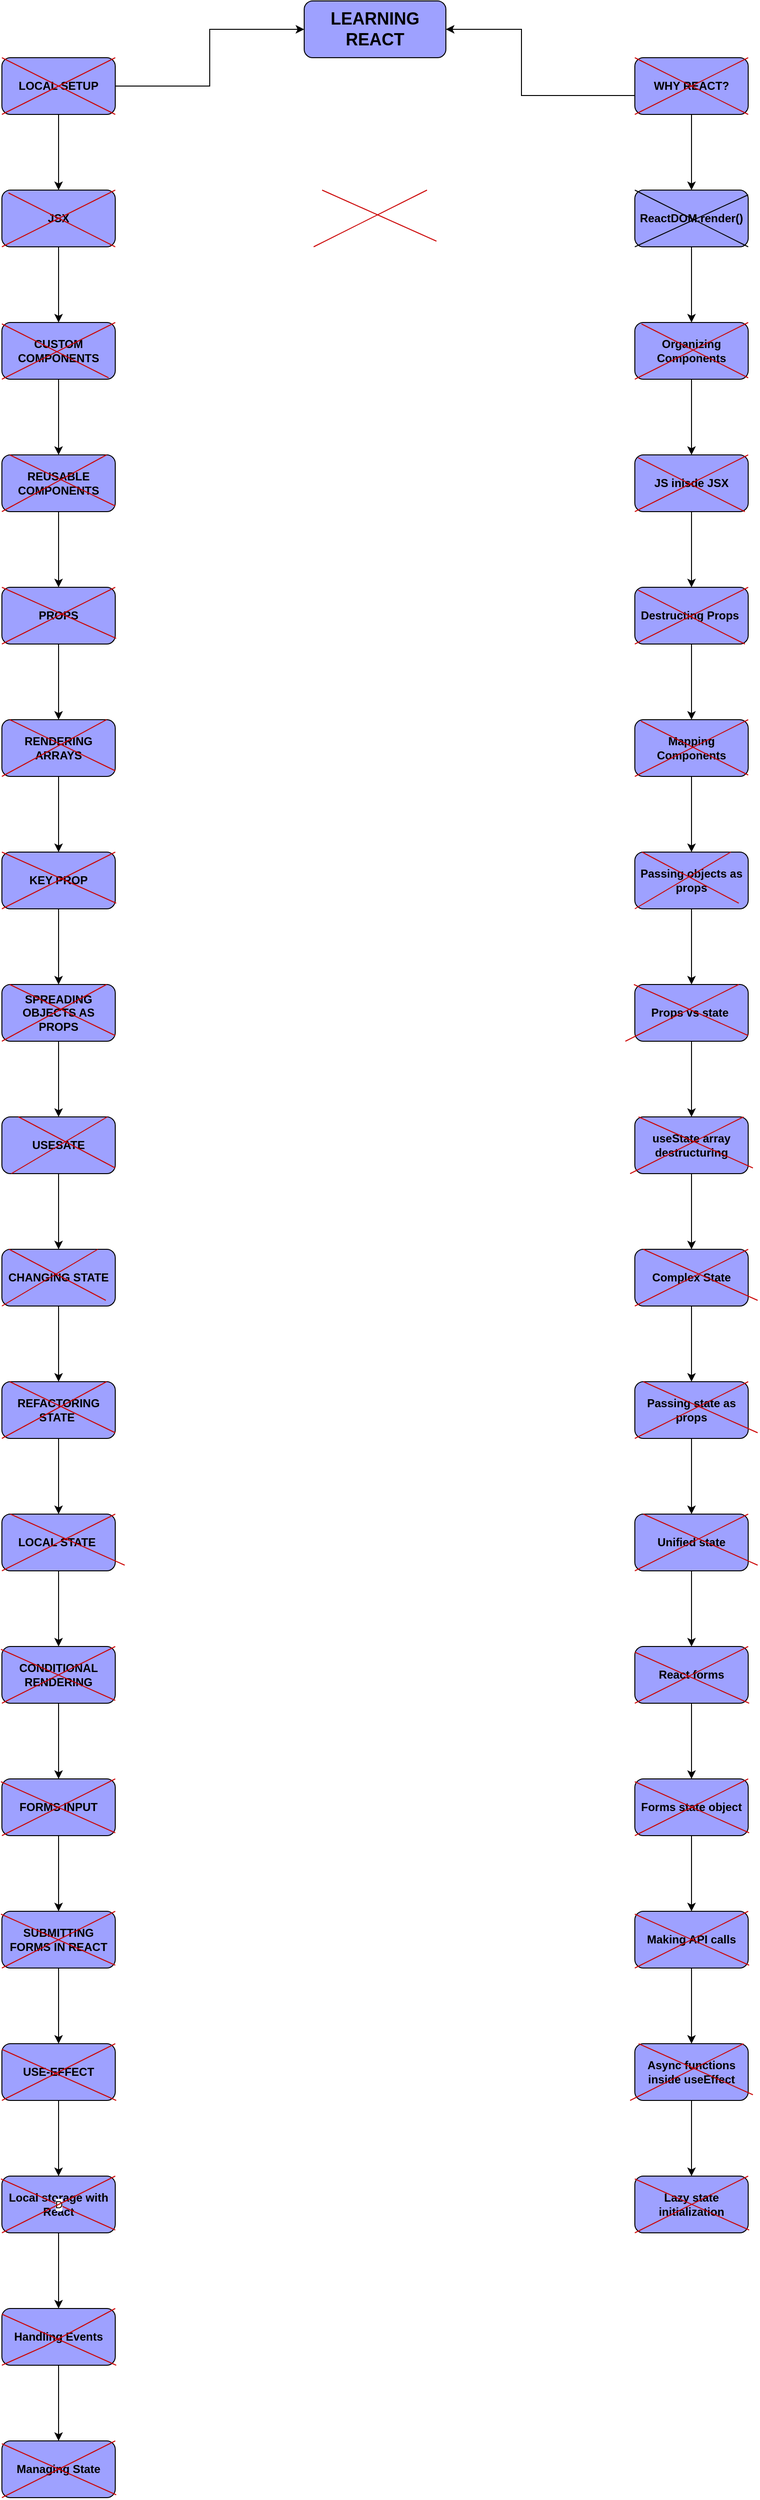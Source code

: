 <mxfile version="24.3.1" type="github">
  <diagram name="Page-1" id="6Rfd6A291FVIyh3gmqsm">
    <mxGraphModel dx="2790" dy="1352" grid="1" gridSize="10" guides="1" tooltips="1" connect="1" arrows="1" fold="1" page="1" pageScale="1" pageWidth="850" pageHeight="1100" math="0" shadow="0">
      <root>
        <mxCell id="0" />
        <mxCell id="1" parent="0" />
        <mxCell id="6VhvRHdd9CUBpsp9ZLkz-3" value="" style="edgeStyle=orthogonalEdgeStyle;rounded=0;orthogonalLoop=1;jettySize=auto;html=1;fillColor=#9EA1FF;" parent="1" source="6VhvRHdd9CUBpsp9ZLkz-1" target="6VhvRHdd9CUBpsp9ZLkz-2" edge="1">
          <mxGeometry relative="1" as="geometry" />
        </mxCell>
        <mxCell id="6VhvRHdd9CUBpsp9ZLkz-69" style="edgeStyle=orthogonalEdgeStyle;rounded=0;orthogonalLoop=1;jettySize=auto;html=1;entryX=0;entryY=0.5;entryDx=0;entryDy=0;fillColor=#9EA1FF;" parent="1" source="6VhvRHdd9CUBpsp9ZLkz-1" target="6VhvRHdd9CUBpsp9ZLkz-68" edge="1">
          <mxGeometry relative="1" as="geometry" />
        </mxCell>
        <mxCell id="6VhvRHdd9CUBpsp9ZLkz-1" value="&lt;b&gt;LOCAL SETUP&lt;/b&gt;" style="rounded=1;whiteSpace=wrap;html=1;fillColor=#9EA1FF;" parent="1" vertex="1">
          <mxGeometry x="40" y="100" width="120" height="60" as="geometry" />
        </mxCell>
        <mxCell id="6VhvRHdd9CUBpsp9ZLkz-5" value="" style="edgeStyle=orthogonalEdgeStyle;rounded=0;orthogonalLoop=1;jettySize=auto;html=1;fillColor=#9EA1FF;" parent="1" source="6VhvRHdd9CUBpsp9ZLkz-2" target="6VhvRHdd9CUBpsp9ZLkz-4" edge="1">
          <mxGeometry relative="1" as="geometry" />
        </mxCell>
        <mxCell id="6VhvRHdd9CUBpsp9ZLkz-2" value="&lt;b&gt;JSX&lt;/b&gt;" style="whiteSpace=wrap;html=1;rounded=1;fillColor=#9EA1FF;" parent="1" vertex="1">
          <mxGeometry x="40" y="240" width="120" height="60" as="geometry" />
        </mxCell>
        <mxCell id="6VhvRHdd9CUBpsp9ZLkz-7" value="" style="edgeStyle=orthogonalEdgeStyle;rounded=0;orthogonalLoop=1;jettySize=auto;html=1;fillColor=#9EA1FF;" parent="1" source="6VhvRHdd9CUBpsp9ZLkz-4" target="6VhvRHdd9CUBpsp9ZLkz-6" edge="1">
          <mxGeometry relative="1" as="geometry" />
        </mxCell>
        <mxCell id="6VhvRHdd9CUBpsp9ZLkz-4" value="&lt;b&gt;CUSTOM COMPONENTS&lt;/b&gt;" style="whiteSpace=wrap;html=1;rounded=1;fillColor=#9EA1FF;" parent="1" vertex="1">
          <mxGeometry x="40" y="380" width="120" height="60" as="geometry" />
        </mxCell>
        <mxCell id="6VhvRHdd9CUBpsp9ZLkz-9" value="" style="edgeStyle=orthogonalEdgeStyle;rounded=0;orthogonalLoop=1;jettySize=auto;html=1;fillColor=#9EA1FF;" parent="1" source="6VhvRHdd9CUBpsp9ZLkz-6" target="6VhvRHdd9CUBpsp9ZLkz-8" edge="1">
          <mxGeometry relative="1" as="geometry" />
        </mxCell>
        <mxCell id="6VhvRHdd9CUBpsp9ZLkz-6" value="&lt;b&gt;REUSABLE COMPONENTS&lt;/b&gt;" style="whiteSpace=wrap;html=1;rounded=1;fillColor=#9EA1FF;" parent="1" vertex="1">
          <mxGeometry x="40" y="520" width="120" height="60" as="geometry" />
        </mxCell>
        <mxCell id="6VhvRHdd9CUBpsp9ZLkz-11" value="" style="edgeStyle=orthogonalEdgeStyle;rounded=0;orthogonalLoop=1;jettySize=auto;html=1;fillColor=#9EA1FF;" parent="1" source="6VhvRHdd9CUBpsp9ZLkz-8" target="6VhvRHdd9CUBpsp9ZLkz-10" edge="1">
          <mxGeometry relative="1" as="geometry" />
        </mxCell>
        <mxCell id="6VhvRHdd9CUBpsp9ZLkz-8" value="&lt;b&gt;PROPS&lt;/b&gt;" style="whiteSpace=wrap;html=1;rounded=1;fillColor=#9EA1FF;" parent="1" vertex="1">
          <mxGeometry x="40" y="660" width="120" height="60" as="geometry" />
        </mxCell>
        <mxCell id="6VhvRHdd9CUBpsp9ZLkz-13" value="" style="edgeStyle=orthogonalEdgeStyle;rounded=0;orthogonalLoop=1;jettySize=auto;html=1;fillColor=#9EA1FF;" parent="1" source="6VhvRHdd9CUBpsp9ZLkz-10" target="6VhvRHdd9CUBpsp9ZLkz-12" edge="1">
          <mxGeometry relative="1" as="geometry" />
        </mxCell>
        <mxCell id="6VhvRHdd9CUBpsp9ZLkz-10" value="&lt;b&gt;RENDERING ARRAYS&lt;/b&gt;" style="whiteSpace=wrap;html=1;rounded=1;fillColor=#9EA1FF;" parent="1" vertex="1">
          <mxGeometry x="40" y="800" width="120" height="60" as="geometry" />
        </mxCell>
        <mxCell id="6VhvRHdd9CUBpsp9ZLkz-15" value="" style="edgeStyle=orthogonalEdgeStyle;rounded=0;orthogonalLoop=1;jettySize=auto;html=1;fillColor=#9EA1FF;" parent="1" source="6VhvRHdd9CUBpsp9ZLkz-12" target="6VhvRHdd9CUBpsp9ZLkz-14" edge="1">
          <mxGeometry relative="1" as="geometry" />
        </mxCell>
        <mxCell id="6VhvRHdd9CUBpsp9ZLkz-12" value="&lt;b&gt;KEY PROP&lt;/b&gt;" style="whiteSpace=wrap;html=1;rounded=1;fillColor=#9EA1FF;" parent="1" vertex="1">
          <mxGeometry x="40" y="940" width="120" height="60" as="geometry" />
        </mxCell>
        <mxCell id="6VhvRHdd9CUBpsp9ZLkz-17" value="" style="edgeStyle=orthogonalEdgeStyle;rounded=0;orthogonalLoop=1;jettySize=auto;html=1;fillColor=#9EA1FF;" parent="1" source="6VhvRHdd9CUBpsp9ZLkz-14" target="6VhvRHdd9CUBpsp9ZLkz-16" edge="1">
          <mxGeometry relative="1" as="geometry" />
        </mxCell>
        <mxCell id="6VhvRHdd9CUBpsp9ZLkz-14" value="&lt;b&gt;SPREADING OBJECTS AS PROPS&lt;/b&gt;" style="whiteSpace=wrap;html=1;rounded=1;fillColor=#9EA1FF;" parent="1" vertex="1">
          <mxGeometry x="40" y="1080" width="120" height="60" as="geometry" />
        </mxCell>
        <mxCell id="6VhvRHdd9CUBpsp9ZLkz-19" value="" style="edgeStyle=orthogonalEdgeStyle;rounded=0;orthogonalLoop=1;jettySize=auto;html=1;fillColor=#9EA1FF;" parent="1" source="6VhvRHdd9CUBpsp9ZLkz-16" target="6VhvRHdd9CUBpsp9ZLkz-18" edge="1">
          <mxGeometry relative="1" as="geometry" />
        </mxCell>
        <mxCell id="6VhvRHdd9CUBpsp9ZLkz-16" value="&lt;b&gt;USESATE&lt;/b&gt;" style="whiteSpace=wrap;html=1;rounded=1;fillColor=#9EA1FF;" parent="1" vertex="1">
          <mxGeometry x="40" y="1220" width="120" height="60" as="geometry" />
        </mxCell>
        <mxCell id="6VhvRHdd9CUBpsp9ZLkz-21" value="" style="edgeStyle=orthogonalEdgeStyle;rounded=0;orthogonalLoop=1;jettySize=auto;html=1;fillColor=#9EA1FF;" parent="1" source="6VhvRHdd9CUBpsp9ZLkz-18" target="6VhvRHdd9CUBpsp9ZLkz-20" edge="1">
          <mxGeometry relative="1" as="geometry" />
        </mxCell>
        <mxCell id="6VhvRHdd9CUBpsp9ZLkz-18" value="&lt;b&gt;CHANGING STATE&lt;/b&gt;" style="whiteSpace=wrap;html=1;rounded=1;fillColor=#9EA1FF;" parent="1" vertex="1">
          <mxGeometry x="40" y="1360" width="120" height="60" as="geometry" />
        </mxCell>
        <mxCell id="6VhvRHdd9CUBpsp9ZLkz-23" value="" style="edgeStyle=orthogonalEdgeStyle;rounded=0;orthogonalLoop=1;jettySize=auto;html=1;fillColor=#9EA1FF;" parent="1" source="6VhvRHdd9CUBpsp9ZLkz-20" target="6VhvRHdd9CUBpsp9ZLkz-22" edge="1">
          <mxGeometry relative="1" as="geometry" />
        </mxCell>
        <mxCell id="6VhvRHdd9CUBpsp9ZLkz-20" value="&lt;b&gt;REFACTORING STATE&amp;nbsp;&lt;/b&gt;" style="whiteSpace=wrap;html=1;rounded=1;fillColor=#9EA1FF;" parent="1" vertex="1">
          <mxGeometry x="40" y="1500" width="120" height="60" as="geometry" />
        </mxCell>
        <mxCell id="6VhvRHdd9CUBpsp9ZLkz-25" value="" style="edgeStyle=orthogonalEdgeStyle;rounded=0;orthogonalLoop=1;jettySize=auto;html=1;fillColor=#9EA1FF;" parent="1" source="6VhvRHdd9CUBpsp9ZLkz-22" target="6VhvRHdd9CUBpsp9ZLkz-24" edge="1">
          <mxGeometry relative="1" as="geometry" />
        </mxCell>
        <mxCell id="6VhvRHdd9CUBpsp9ZLkz-22" value="&lt;b&gt;LOCAL STATE&amp;nbsp;&lt;/b&gt;" style="whiteSpace=wrap;html=1;rounded=1;fillColor=#9EA1FF;" parent="1" vertex="1">
          <mxGeometry x="40" y="1640" width="120" height="60" as="geometry" />
        </mxCell>
        <mxCell id="6VhvRHdd9CUBpsp9ZLkz-27" value="" style="edgeStyle=orthogonalEdgeStyle;rounded=0;orthogonalLoop=1;jettySize=auto;html=1;fillColor=#9EA1FF;" parent="1" source="6VhvRHdd9CUBpsp9ZLkz-24" target="6VhvRHdd9CUBpsp9ZLkz-26" edge="1">
          <mxGeometry relative="1" as="geometry" />
        </mxCell>
        <mxCell id="6VhvRHdd9CUBpsp9ZLkz-24" value="&lt;b&gt;CONDITIONAL RENDERING&lt;/b&gt;" style="whiteSpace=wrap;html=1;rounded=1;fillColor=#9EA1FF;" parent="1" vertex="1">
          <mxGeometry x="40" y="1780" width="120" height="60" as="geometry" />
        </mxCell>
        <mxCell id="6VhvRHdd9CUBpsp9ZLkz-29" value="" style="edgeStyle=orthogonalEdgeStyle;rounded=0;orthogonalLoop=1;jettySize=auto;html=1;fillColor=#9EA1FF;" parent="1" source="6VhvRHdd9CUBpsp9ZLkz-26" target="6VhvRHdd9CUBpsp9ZLkz-28" edge="1">
          <mxGeometry relative="1" as="geometry" />
        </mxCell>
        <mxCell id="6VhvRHdd9CUBpsp9ZLkz-26" value="&lt;b&gt;FORMS INPUT&lt;/b&gt;" style="whiteSpace=wrap;html=1;rounded=1;fillColor=#9EA1FF;" parent="1" vertex="1">
          <mxGeometry x="40" y="1920" width="120" height="60" as="geometry" />
        </mxCell>
        <mxCell id="6VhvRHdd9CUBpsp9ZLkz-31" value="" style="edgeStyle=orthogonalEdgeStyle;rounded=0;orthogonalLoop=1;jettySize=auto;html=1;fillColor=#9EA1FF;" parent="1" source="6VhvRHdd9CUBpsp9ZLkz-28" target="6VhvRHdd9CUBpsp9ZLkz-30" edge="1">
          <mxGeometry relative="1" as="geometry" />
        </mxCell>
        <mxCell id="6VhvRHdd9CUBpsp9ZLkz-28" value="&lt;b&gt;SUBMITTING FORMS IN REACT&lt;/b&gt;" style="whiteSpace=wrap;html=1;rounded=1;fillColor=#9EA1FF;" parent="1" vertex="1">
          <mxGeometry x="40" y="2060" width="120" height="60" as="geometry" />
        </mxCell>
        <mxCell id="6VhvRHdd9CUBpsp9ZLkz-65" value="" style="edgeStyle=orthogonalEdgeStyle;rounded=0;orthogonalLoop=1;jettySize=auto;html=1;fillColor=#9EA1FF;" parent="1" source="6VhvRHdd9CUBpsp9ZLkz-30" target="6VhvRHdd9CUBpsp9ZLkz-64" edge="1">
          <mxGeometry relative="1" as="geometry" />
        </mxCell>
        <mxCell id="6VhvRHdd9CUBpsp9ZLkz-30" value="&lt;b&gt;USE-EFFECT&lt;/b&gt;" style="whiteSpace=wrap;html=1;rounded=1;fillColor=#9EA1FF;" parent="1" vertex="1">
          <mxGeometry x="40" y="2200" width="120" height="60" as="geometry" />
        </mxCell>
        <mxCell id="6VhvRHdd9CUBpsp9ZLkz-35" value="" style="edgeStyle=orthogonalEdgeStyle;rounded=0;orthogonalLoop=1;jettySize=auto;html=1;fillColor=#9EA1FF;" parent="1" source="6VhvRHdd9CUBpsp9ZLkz-33" target="6VhvRHdd9CUBpsp9ZLkz-34" edge="1">
          <mxGeometry relative="1" as="geometry" />
        </mxCell>
        <mxCell id="6VhvRHdd9CUBpsp9ZLkz-73" style="edgeStyle=orthogonalEdgeStyle;rounded=0;orthogonalLoop=1;jettySize=auto;html=1;entryX=1;entryY=0.5;entryDx=0;entryDy=0;entryPerimeter=0;fillColor=#9EA1FF;" parent="1" source="6VhvRHdd9CUBpsp9ZLkz-33" target="6VhvRHdd9CUBpsp9ZLkz-68" edge="1">
          <mxGeometry relative="1" as="geometry">
            <mxPoint x="550" y="60" as="targetPoint" />
            <Array as="points">
              <mxPoint x="590" y="140" />
              <mxPoint x="590" y="70" />
            </Array>
          </mxGeometry>
        </mxCell>
        <mxCell id="6VhvRHdd9CUBpsp9ZLkz-33" value="&lt;b&gt;WHY REACT?&lt;/b&gt;" style="rounded=1;whiteSpace=wrap;html=1;fillColor=#9EA1FF;" parent="1" vertex="1">
          <mxGeometry x="710" y="100" width="120" height="60" as="geometry" />
        </mxCell>
        <mxCell id="6VhvRHdd9CUBpsp9ZLkz-37" value="" style="edgeStyle=orthogonalEdgeStyle;rounded=0;orthogonalLoop=1;jettySize=auto;html=1;fillColor=#9EA1FF;" parent="1" source="6VhvRHdd9CUBpsp9ZLkz-34" target="6VhvRHdd9CUBpsp9ZLkz-36" edge="1">
          <mxGeometry relative="1" as="geometry" />
        </mxCell>
        <mxCell id="6VhvRHdd9CUBpsp9ZLkz-34" value="&lt;b&gt;ReactDOM.render()&lt;/b&gt;" style="whiteSpace=wrap;html=1;rounded=1;fillColor=#9EA1FF;" parent="1" vertex="1">
          <mxGeometry x="710" y="240" width="120" height="60" as="geometry" />
        </mxCell>
        <mxCell id="6VhvRHdd9CUBpsp9ZLkz-39" value="" style="edgeStyle=orthogonalEdgeStyle;rounded=0;orthogonalLoop=1;jettySize=auto;html=1;fillColor=#9EA1FF;" parent="1" source="6VhvRHdd9CUBpsp9ZLkz-36" target="6VhvRHdd9CUBpsp9ZLkz-38" edge="1">
          <mxGeometry relative="1" as="geometry" />
        </mxCell>
        <mxCell id="6VhvRHdd9CUBpsp9ZLkz-36" value="&lt;b&gt;Organizing Components&lt;/b&gt;" style="whiteSpace=wrap;html=1;rounded=1;fillColor=#9EA1FF;" parent="1" vertex="1">
          <mxGeometry x="710" y="380" width="120" height="60" as="geometry" />
        </mxCell>
        <mxCell id="6VhvRHdd9CUBpsp9ZLkz-41" value="" style="edgeStyle=orthogonalEdgeStyle;rounded=0;orthogonalLoop=1;jettySize=auto;html=1;fillColor=#9EA1FF;" parent="1" source="6VhvRHdd9CUBpsp9ZLkz-38" target="6VhvRHdd9CUBpsp9ZLkz-40" edge="1">
          <mxGeometry relative="1" as="geometry" />
        </mxCell>
        <mxCell id="6VhvRHdd9CUBpsp9ZLkz-38" value="&lt;b&gt;JS inisde JSX&lt;/b&gt;" style="whiteSpace=wrap;html=1;rounded=1;fillColor=#9EA1FF;" parent="1" vertex="1">
          <mxGeometry x="710" y="520" width="120" height="60" as="geometry" />
        </mxCell>
        <mxCell id="6VhvRHdd9CUBpsp9ZLkz-43" value="" style="edgeStyle=orthogonalEdgeStyle;rounded=0;orthogonalLoop=1;jettySize=auto;html=1;fillColor=#9EA1FF;" parent="1" source="6VhvRHdd9CUBpsp9ZLkz-40" target="6VhvRHdd9CUBpsp9ZLkz-42" edge="1">
          <mxGeometry relative="1" as="geometry" />
        </mxCell>
        <mxCell id="6VhvRHdd9CUBpsp9ZLkz-40" value="&lt;b&gt;Destructing Props&amp;nbsp;&lt;/b&gt;" style="whiteSpace=wrap;html=1;rounded=1;fillColor=#9EA1FF;" parent="1" vertex="1">
          <mxGeometry x="710" y="660" width="120" height="60" as="geometry" />
        </mxCell>
        <mxCell id="6VhvRHdd9CUBpsp9ZLkz-45" value="" style="edgeStyle=orthogonalEdgeStyle;rounded=0;orthogonalLoop=1;jettySize=auto;html=1;fillColor=#9EA1FF;" parent="1" source="6VhvRHdd9CUBpsp9ZLkz-42" target="6VhvRHdd9CUBpsp9ZLkz-44" edge="1">
          <mxGeometry relative="1" as="geometry" />
        </mxCell>
        <mxCell id="6VhvRHdd9CUBpsp9ZLkz-42" value="&lt;b&gt;Mapping Components&lt;/b&gt;" style="whiteSpace=wrap;html=1;rounded=1;fillColor=#9EA1FF;" parent="1" vertex="1">
          <mxGeometry x="710" y="800" width="120" height="60" as="geometry" />
        </mxCell>
        <mxCell id="6VhvRHdd9CUBpsp9ZLkz-47" value="" style="edgeStyle=orthogonalEdgeStyle;rounded=0;orthogonalLoop=1;jettySize=auto;html=1;fillColor=#9EA1FF;" parent="1" source="6VhvRHdd9CUBpsp9ZLkz-44" target="6VhvRHdd9CUBpsp9ZLkz-46" edge="1">
          <mxGeometry relative="1" as="geometry" />
        </mxCell>
        <mxCell id="6VhvRHdd9CUBpsp9ZLkz-44" value="&lt;b&gt;Passing objects as props&lt;/b&gt;" style="whiteSpace=wrap;html=1;rounded=1;fillColor=#9EA1FF;" parent="1" vertex="1">
          <mxGeometry x="710" y="940" width="120" height="60" as="geometry" />
        </mxCell>
        <mxCell id="6VhvRHdd9CUBpsp9ZLkz-49" value="" style="edgeStyle=orthogonalEdgeStyle;rounded=0;orthogonalLoop=1;jettySize=auto;html=1;fillColor=#9EA1FF;" parent="1" source="6VhvRHdd9CUBpsp9ZLkz-46" target="6VhvRHdd9CUBpsp9ZLkz-48" edge="1">
          <mxGeometry relative="1" as="geometry" />
        </mxCell>
        <mxCell id="6VhvRHdd9CUBpsp9ZLkz-46" value="&lt;b&gt;Props vs state&amp;nbsp;&lt;/b&gt;" style="whiteSpace=wrap;html=1;rounded=1;fillColor=#9EA1FF;" parent="1" vertex="1">
          <mxGeometry x="710" y="1080" width="120" height="60" as="geometry" />
        </mxCell>
        <mxCell id="6VhvRHdd9CUBpsp9ZLkz-51" value="" style="edgeStyle=orthogonalEdgeStyle;rounded=0;orthogonalLoop=1;jettySize=auto;html=1;fillColor=#9EA1FF;" parent="1" source="6VhvRHdd9CUBpsp9ZLkz-48" target="6VhvRHdd9CUBpsp9ZLkz-50" edge="1">
          <mxGeometry relative="1" as="geometry" />
        </mxCell>
        <mxCell id="6VhvRHdd9CUBpsp9ZLkz-48" value="&lt;b&gt;useState array destructuring&lt;/b&gt;" style="whiteSpace=wrap;html=1;rounded=1;fillColor=#9EA1FF;" parent="1" vertex="1">
          <mxGeometry x="710" y="1220" width="120" height="60" as="geometry" />
        </mxCell>
        <mxCell id="6VhvRHdd9CUBpsp9ZLkz-53" value="" style="edgeStyle=orthogonalEdgeStyle;rounded=0;orthogonalLoop=1;jettySize=auto;html=1;fillColor=#9EA1FF;" parent="1" source="6VhvRHdd9CUBpsp9ZLkz-50" target="6VhvRHdd9CUBpsp9ZLkz-52" edge="1">
          <mxGeometry relative="1" as="geometry" />
        </mxCell>
        <mxCell id="6VhvRHdd9CUBpsp9ZLkz-50" value="&lt;b&gt;Complex State&lt;/b&gt;" style="whiteSpace=wrap;html=1;rounded=1;fillColor=#9EA1FF;" parent="1" vertex="1">
          <mxGeometry x="710" y="1360" width="120" height="60" as="geometry" />
        </mxCell>
        <mxCell id="6VhvRHdd9CUBpsp9ZLkz-55" value="" style="edgeStyle=orthogonalEdgeStyle;rounded=0;orthogonalLoop=1;jettySize=auto;html=1;fillColor=#9EA1FF;" parent="1" source="6VhvRHdd9CUBpsp9ZLkz-52" target="6VhvRHdd9CUBpsp9ZLkz-54" edge="1">
          <mxGeometry relative="1" as="geometry" />
        </mxCell>
        <mxCell id="6VhvRHdd9CUBpsp9ZLkz-52" value="&lt;b&gt;Passing state as props&lt;/b&gt;" style="whiteSpace=wrap;html=1;rounded=1;fillColor=#9EA1FF;" parent="1" vertex="1">
          <mxGeometry x="710" y="1500" width="120" height="60" as="geometry" />
        </mxCell>
        <mxCell id="6VhvRHdd9CUBpsp9ZLkz-57" value="" style="edgeStyle=orthogonalEdgeStyle;rounded=0;orthogonalLoop=1;jettySize=auto;html=1;fillColor=#9EA1FF;" parent="1" source="6VhvRHdd9CUBpsp9ZLkz-54" target="6VhvRHdd9CUBpsp9ZLkz-56" edge="1">
          <mxGeometry relative="1" as="geometry" />
        </mxCell>
        <mxCell id="6VhvRHdd9CUBpsp9ZLkz-54" value="&lt;b&gt;Unified state&lt;/b&gt;" style="whiteSpace=wrap;html=1;rounded=1;fillColor=#9EA1FF;" parent="1" vertex="1">
          <mxGeometry x="710" y="1640" width="120" height="60" as="geometry" />
        </mxCell>
        <mxCell id="6VhvRHdd9CUBpsp9ZLkz-59" value="" style="edgeStyle=orthogonalEdgeStyle;rounded=0;orthogonalLoop=1;jettySize=auto;html=1;fillColor=#9EA1FF;" parent="1" source="6VhvRHdd9CUBpsp9ZLkz-56" target="6VhvRHdd9CUBpsp9ZLkz-58" edge="1">
          <mxGeometry relative="1" as="geometry" />
        </mxCell>
        <mxCell id="6VhvRHdd9CUBpsp9ZLkz-56" value="&lt;b&gt;React forms&lt;/b&gt;" style="whiteSpace=wrap;html=1;rounded=1;fillColor=#9EA1FF;" parent="1" vertex="1">
          <mxGeometry x="710" y="1780" width="120" height="60" as="geometry" />
        </mxCell>
        <mxCell id="6VhvRHdd9CUBpsp9ZLkz-61" value="" style="edgeStyle=orthogonalEdgeStyle;rounded=0;orthogonalLoop=1;jettySize=auto;html=1;fillColor=#9EA1FF;" parent="1" source="6VhvRHdd9CUBpsp9ZLkz-58" target="6VhvRHdd9CUBpsp9ZLkz-60" edge="1">
          <mxGeometry relative="1" as="geometry" />
        </mxCell>
        <mxCell id="6VhvRHdd9CUBpsp9ZLkz-58" value="&lt;b&gt;Forms state object&lt;/b&gt;" style="whiteSpace=wrap;html=1;rounded=1;fillColor=#9EA1FF;" parent="1" vertex="1">
          <mxGeometry x="710" y="1920" width="120" height="60" as="geometry" />
        </mxCell>
        <mxCell id="6VhvRHdd9CUBpsp9ZLkz-63" value="" style="edgeStyle=orthogonalEdgeStyle;rounded=0;orthogonalLoop=1;jettySize=auto;html=1;fillColor=#9EA1FF;" parent="1" source="6VhvRHdd9CUBpsp9ZLkz-60" target="6VhvRHdd9CUBpsp9ZLkz-62" edge="1">
          <mxGeometry relative="1" as="geometry" />
        </mxCell>
        <mxCell id="6VhvRHdd9CUBpsp9ZLkz-60" value="&lt;b&gt;Making API calls&lt;/b&gt;" style="whiteSpace=wrap;html=1;rounded=1;fillColor=#9EA1FF;" parent="1" vertex="1">
          <mxGeometry x="710" y="2060" width="120" height="60" as="geometry" />
        </mxCell>
        <mxCell id="6VhvRHdd9CUBpsp9ZLkz-67" value="" style="edgeStyle=orthogonalEdgeStyle;rounded=0;orthogonalLoop=1;jettySize=auto;html=1;fillColor=#9EA1FF;" parent="1" source="6VhvRHdd9CUBpsp9ZLkz-62" target="6VhvRHdd9CUBpsp9ZLkz-66" edge="1">
          <mxGeometry relative="1" as="geometry" />
        </mxCell>
        <mxCell id="6VhvRHdd9CUBpsp9ZLkz-62" value="&lt;b&gt;Async functions inside useEffect&lt;/b&gt;" style="whiteSpace=wrap;html=1;rounded=1;fillColor=#9EA1FF;" parent="1" vertex="1">
          <mxGeometry x="710" y="2200" width="120" height="60" as="geometry" />
        </mxCell>
        <mxCell id="caxmUHhxm5NycV41kVbX-51" value="" style="edgeStyle=orthogonalEdgeStyle;rounded=0;orthogonalLoop=1;jettySize=auto;html=1;" parent="1" source="6VhvRHdd9CUBpsp9ZLkz-64" target="caxmUHhxm5NycV41kVbX-50" edge="1">
          <mxGeometry relative="1" as="geometry" />
        </mxCell>
        <mxCell id="6VhvRHdd9CUBpsp9ZLkz-64" value="&lt;b&gt;Local storage with React&lt;/b&gt;" style="whiteSpace=wrap;html=1;rounded=1;fillColor=#9EA1FF;" parent="1" vertex="1">
          <mxGeometry x="40" y="2340" width="120" height="60" as="geometry" />
        </mxCell>
        <mxCell id="6VhvRHdd9CUBpsp9ZLkz-66" value="&lt;b&gt;Lazy state initialization&lt;/b&gt;" style="whiteSpace=wrap;html=1;rounded=1;fillColor=#9EA1FF;" parent="1" vertex="1">
          <mxGeometry x="710" y="2340" width="120" height="60" as="geometry" />
        </mxCell>
        <mxCell id="6VhvRHdd9CUBpsp9ZLkz-68" value="&lt;b&gt;&lt;font style=&quot;font-size: 18px;&quot;&gt;LEARNING REACT&lt;/font&gt;&lt;/b&gt;" style="rounded=1;whiteSpace=wrap;html=1;fillColor=#9EA1FF;" parent="1" vertex="1">
          <mxGeometry x="360" y="40" width="150" height="60" as="geometry" />
        </mxCell>
        <mxCell id="caxmUHhxm5NycV41kVbX-1" value="" style="endArrow=none;html=1;rounded=0;fillColor=#CC0000;strokeColor=#CC0000;exitX=0;exitY=0;exitDx=0;exitDy=0;entryX=1;entryY=1;entryDx=0;entryDy=0;" parent="1" source="6VhvRHdd9CUBpsp9ZLkz-1" target="6VhvRHdd9CUBpsp9ZLkz-1" edge="1">
          <mxGeometry width="50" height="50" relative="1" as="geometry">
            <mxPoint x="200" y="200" as="sourcePoint" />
            <mxPoint x="270" y="200" as="targetPoint" />
          </mxGeometry>
        </mxCell>
        <mxCell id="caxmUHhxm5NycV41kVbX-21" value="" style="endArrow=none;html=1;rounded=0;fillColor=#CC0000;strokeColor=#CC0000;exitX=0;exitY=1;exitDx=0;exitDy=0;entryX=1;entryY=0;entryDx=0;entryDy=0;" parent="1" source="6VhvRHdd9CUBpsp9ZLkz-1" target="6VhvRHdd9CUBpsp9ZLkz-1" edge="1">
          <mxGeometry width="50" height="50" relative="1" as="geometry">
            <mxPoint x="40" y="140" as="sourcePoint" />
            <mxPoint x="160" y="200" as="targetPoint" />
          </mxGeometry>
        </mxCell>
        <mxCell id="caxmUHhxm5NycV41kVbX-36" value="" style="endArrow=none;html=1;rounded=0;fillColor=#CC0000;strokeColor=#CC0000;exitX=0;exitY=1;exitDx=0;exitDy=0;entryX=1;entryY=0;entryDx=0;entryDy=0;" parent="1" edge="1">
          <mxGeometry width="50" height="50" relative="1" as="geometry">
            <mxPoint x="40" y="300" as="sourcePoint" />
            <mxPoint x="160" y="240" as="targetPoint" />
          </mxGeometry>
        </mxCell>
        <mxCell id="caxmUHhxm5NycV41kVbX-37" value="" style="endArrow=none;html=1;rounded=0;fillColor=#CC0000;strokeColor=#CC0000;exitX=0.058;exitY=0.05;exitDx=0;exitDy=0;entryX=1;entryY=1;entryDx=0;entryDy=0;exitPerimeter=0;" parent="1" source="6VhvRHdd9CUBpsp9ZLkz-2" target="6VhvRHdd9CUBpsp9ZLkz-2" edge="1">
          <mxGeometry width="50" height="50" relative="1" as="geometry">
            <mxPoint x="50" y="310" as="sourcePoint" />
            <mxPoint x="170" y="250" as="targetPoint" />
          </mxGeometry>
        </mxCell>
        <mxCell id="caxmUHhxm5NycV41kVbX-38" value="" style="endArrow=none;html=1;rounded=0;fillColor=#CC0000;strokeColor=#CC0000;exitX=0.058;exitY=0.05;exitDx=0;exitDy=0;entryX=1;entryY=1;entryDx=0;entryDy=0;exitPerimeter=0;" parent="1" edge="1">
          <mxGeometry width="50" height="50" relative="1" as="geometry">
            <mxPoint x="40" y="381.5" as="sourcePoint" />
            <mxPoint x="153" y="438.5" as="targetPoint" />
          </mxGeometry>
        </mxCell>
        <mxCell id="caxmUHhxm5NycV41kVbX-39" value="" style="endArrow=none;html=1;rounded=0;fillColor=#CC0000;strokeColor=#CC0000;exitX=0;exitY=1;exitDx=0;exitDy=0;entryX=1;entryY=0;entryDx=0;entryDy=0;" parent="1" source="6VhvRHdd9CUBpsp9ZLkz-4" target="6VhvRHdd9CUBpsp9ZLkz-4" edge="1">
          <mxGeometry width="50" height="50" relative="1" as="geometry">
            <mxPoint x="50" y="391.5" as="sourcePoint" />
            <mxPoint x="163" y="448.5" as="targetPoint" />
          </mxGeometry>
        </mxCell>
        <mxCell id="caxmUHhxm5NycV41kVbX-40" value="" style="endArrow=none;html=1;rounded=0;fillColor=#CC0000;strokeColor=#CC0000;exitX=0;exitY=0;exitDx=0;exitDy=0;entryX=1;entryY=1;entryDx=0;entryDy=0;" parent="1" edge="1">
          <mxGeometry width="50" height="50" relative="1" as="geometry">
            <mxPoint x="710" y="100" as="sourcePoint" />
            <mxPoint x="830" y="160" as="targetPoint" />
          </mxGeometry>
        </mxCell>
        <mxCell id="caxmUHhxm5NycV41kVbX-41" value="" style="endArrow=none;html=1;rounded=0;fillColor=#CC0000;strokeColor=#CC0000;exitX=0;exitY=1;exitDx=0;exitDy=0;entryX=1;entryY=0;entryDx=0;entryDy=0;" parent="1" edge="1">
          <mxGeometry width="50" height="50" relative="1" as="geometry">
            <mxPoint x="710" y="160" as="sourcePoint" />
            <mxPoint x="830" y="100" as="targetPoint" />
          </mxGeometry>
        </mxCell>
        <mxCell id="caxmUHhxm5NycV41kVbX-42" value="" style="endArrow=none;html=1;rounded=0;fillColor=#CC0000;strokeColor=#CC0000;exitX=0;exitY=1;exitDx=0;exitDy=0;entryX=1;entryY=0;entryDx=0;entryDy=0;" parent="1" edge="1">
          <mxGeometry width="50" height="50" relative="1" as="geometry">
            <mxPoint x="40" y="720" as="sourcePoint" />
            <mxPoint x="160" y="660" as="targetPoint" />
          </mxGeometry>
        </mxCell>
        <mxCell id="caxmUHhxm5NycV41kVbX-43" value="" style="endArrow=none;html=1;rounded=0;fillColor=#CC0000;strokeColor=#CC0000;exitX=0;exitY=0;exitDx=0;exitDy=0;entryX=1.008;entryY=0.9;entryDx=0;entryDy=0;entryPerimeter=0;" parent="1" source="6VhvRHdd9CUBpsp9ZLkz-8" target="6VhvRHdd9CUBpsp9ZLkz-8" edge="1">
          <mxGeometry width="50" height="50" relative="1" as="geometry">
            <mxPoint x="140" y="780" as="sourcePoint" />
            <mxPoint x="260" y="720" as="targetPoint" />
          </mxGeometry>
        </mxCell>
        <mxCell id="caxmUHhxm5NycV41kVbX-44" value="" style="endArrow=none;html=1;rounded=0;fillColor=#CC0000;strokeColor=#CC0000;exitX=0;exitY=0;exitDx=0;exitDy=0;entryX=1.008;entryY=0.9;entryDx=0;entryDy=0;entryPerimeter=0;" parent="1" edge="1">
          <mxGeometry width="50" height="50" relative="1" as="geometry">
            <mxPoint x="40" y="940" as="sourcePoint" />
            <mxPoint x="161" y="994" as="targetPoint" />
          </mxGeometry>
        </mxCell>
        <mxCell id="caxmUHhxm5NycV41kVbX-45" value="" style="endArrow=none;html=1;rounded=0;fillColor=#CC0000;strokeColor=#CC0000;exitX=0;exitY=1;exitDx=0;exitDy=0;entryX=1;entryY=0;entryDx=0;entryDy=0;" parent="1" edge="1">
          <mxGeometry width="50" height="50" relative="1" as="geometry">
            <mxPoint x="40" y="1000" as="sourcePoint" />
            <mxPoint x="160" y="940" as="targetPoint" />
          </mxGeometry>
        </mxCell>
        <mxCell id="caxmUHhxm5NycV41kVbX-46" value="" style="endArrow=none;html=1;rounded=0;fillColor=#707070;exitX=0;exitY=1;exitDx=0;exitDy=0;" parent="1" source="6VhvRHdd9CUBpsp9ZLkz-34" edge="1">
          <mxGeometry width="50" height="50" relative="1" as="geometry">
            <mxPoint x="780" y="295" as="sourcePoint" />
            <mxPoint x="830" y="245" as="targetPoint" />
          </mxGeometry>
        </mxCell>
        <mxCell id="caxmUHhxm5NycV41kVbX-47" value="" style="endArrow=none;html=1;rounded=0;fillColor=#707070;exitX=0;exitY=0;exitDx=0;exitDy=0;entryX=1;entryY=1;entryDx=0;entryDy=0;" parent="1" source="6VhvRHdd9CUBpsp9ZLkz-34" target="6VhvRHdd9CUBpsp9ZLkz-34" edge="1">
          <mxGeometry width="50" height="50" relative="1" as="geometry">
            <mxPoint x="720" y="310" as="sourcePoint" />
            <mxPoint x="840" y="255" as="targetPoint" />
          </mxGeometry>
        </mxCell>
        <mxCell id="caxmUHhxm5NycV41kVbX-48" value="" style="endArrow=none;html=1;rounded=0;fillColor=#CC0000;strokeColor=#CC0000;exitX=0;exitY=0;exitDx=0;exitDy=0;entryX=1.008;entryY=0.9;entryDx=0;entryDy=0;entryPerimeter=0;" parent="1" edge="1">
          <mxGeometry width="50" height="50" relative="1" as="geometry">
            <mxPoint x="39" y="1783" as="sourcePoint" />
            <mxPoint x="160" y="1837" as="targetPoint" />
          </mxGeometry>
        </mxCell>
        <mxCell id="caxmUHhxm5NycV41kVbX-49" value="" style="endArrow=none;html=1;rounded=0;fillColor=#CC0000;strokeColor=#CC0000;exitX=0;exitY=1;exitDx=0;exitDy=0;entryX=1;entryY=0;entryDx=0;entryDy=0;" parent="1" edge="1">
          <mxGeometry width="50" height="50" relative="1" as="geometry">
            <mxPoint x="40" y="1840" as="sourcePoint" />
            <mxPoint x="160" y="1780" as="targetPoint" />
          </mxGeometry>
        </mxCell>
        <mxCell id="8PmEyKUBgpQYjxG2vupC-2" value="" style="edgeStyle=orthogonalEdgeStyle;rounded=0;orthogonalLoop=1;jettySize=auto;html=1;" parent="1" source="caxmUHhxm5NycV41kVbX-50" target="8PmEyKUBgpQYjxG2vupC-1" edge="1">
          <mxGeometry relative="1" as="geometry" />
        </mxCell>
        <mxCell id="caxmUHhxm5NycV41kVbX-50" value="&lt;b&gt;Handling Events&lt;/b&gt;" style="whiteSpace=wrap;html=1;fillColor=#9EA1FF;rounded=1;" parent="1" vertex="1">
          <mxGeometry x="40" y="2480" width="120" height="60" as="geometry" />
        </mxCell>
        <mxCell id="8PmEyKUBgpQYjxG2vupC-1" value="&lt;b&gt;Managing State&lt;/b&gt;" style="whiteSpace=wrap;html=1;fillColor=#9EA1FF;rounded=1;" parent="1" vertex="1">
          <mxGeometry x="40" y="2620" width="120" height="60" as="geometry" />
        </mxCell>
        <mxCell id="8PmEyKUBgpQYjxG2vupC-4" value="" style="endArrow=none;html=1;rounded=0;fillColor=#CC0000;strokeColor=#CC0000;exitX=0;exitY=0;exitDx=0;exitDy=0;entryX=1.008;entryY=0.9;entryDx=0;entryDy=0;entryPerimeter=0;" parent="1" edge="1">
          <mxGeometry width="50" height="50" relative="1" as="geometry">
            <mxPoint x="40" y="2623" as="sourcePoint" />
            <mxPoint x="161" y="2677" as="targetPoint" />
          </mxGeometry>
        </mxCell>
        <mxCell id="8PmEyKUBgpQYjxG2vupC-7" value="" style="endArrow=none;html=1;rounded=0;fillColor=#CC0000;strokeColor=#CC0000;exitX=1;exitY=0;exitDx=0;exitDy=0;entryX=0;entryY=1;entryDx=0;entryDy=0;" parent="1" source="8PmEyKUBgpQYjxG2vupC-1" target="8PmEyKUBgpQYjxG2vupC-1" edge="1">
          <mxGeometry width="50" height="50" relative="1" as="geometry">
            <mxPoint x="150" y="2626" as="sourcePoint" />
            <mxPoint x="271" y="2680" as="targetPoint" />
          </mxGeometry>
        </mxCell>
        <mxCell id="Y5yqgZdNKDuu69imSsMv-1" value="" style="endArrow=none;html=1;rounded=0;fillColor=#CC0000;strokeColor=#CC0000;exitX=0;exitY=1;exitDx=0;exitDy=0;entryX=1;entryY=0;entryDx=0;entryDy=0;" edge="1" parent="1">
          <mxGeometry width="50" height="50" relative="1" as="geometry">
            <mxPoint x="40" y="1980" as="sourcePoint" />
            <mxPoint x="160" y="1920" as="targetPoint" />
          </mxGeometry>
        </mxCell>
        <mxCell id="Y5yqgZdNKDuu69imSsMv-2" value="" style="endArrow=none;html=1;rounded=0;fillColor=#CC0000;strokeColor=#CC0000;exitX=0;exitY=0;exitDx=0;exitDy=0;entryX=1.008;entryY=0.9;entryDx=0;entryDy=0;entryPerimeter=0;" edge="1" parent="1">
          <mxGeometry width="50" height="50" relative="1" as="geometry">
            <mxPoint x="39" y="1923" as="sourcePoint" />
            <mxPoint x="160" y="1977" as="targetPoint" />
          </mxGeometry>
        </mxCell>
        <mxCell id="Y5yqgZdNKDuu69imSsMv-3" value="" style="endArrow=none;html=1;rounded=0;fillColor=#CC0000;strokeColor=#CC0000;exitX=0;exitY=0;exitDx=0;exitDy=0;entryX=1.008;entryY=0.9;entryDx=0;entryDy=0;entryPerimeter=0;" edge="1" parent="1">
          <mxGeometry width="50" height="50" relative="1" as="geometry">
            <mxPoint x="39" y="2063" as="sourcePoint" />
            <mxPoint x="160" y="2117" as="targetPoint" />
          </mxGeometry>
        </mxCell>
        <mxCell id="Y5yqgZdNKDuu69imSsMv-4" value="" style="endArrow=none;html=1;rounded=0;fillColor=#CC0000;strokeColor=#CC0000;exitX=0;exitY=1;exitDx=0;exitDy=0;entryX=1;entryY=0;entryDx=0;entryDy=0;" edge="1" parent="1">
          <mxGeometry width="50" height="50" relative="1" as="geometry">
            <mxPoint x="40" y="2120" as="sourcePoint" />
            <mxPoint x="160" y="2060" as="targetPoint" />
          </mxGeometry>
        </mxCell>
        <mxCell id="Y5yqgZdNKDuu69imSsMv-7" value="" style="endArrow=none;html=1;rounded=0;fillColor=#CC0000;strokeColor=#CC0000;exitX=0;exitY=0;exitDx=0;exitDy=0;entryX=1.008;entryY=0.9;entryDx=0;entryDy=0;entryPerimeter=0;" edge="1" parent="1">
          <mxGeometry width="50" height="50" relative="1" as="geometry">
            <mxPoint x="40" y="2206" as="sourcePoint" />
            <mxPoint x="161" y="2260" as="targetPoint" />
          </mxGeometry>
        </mxCell>
        <mxCell id="Y5yqgZdNKDuu69imSsMv-8" value="" style="endArrow=none;html=1;rounded=0;fillColor=#CC0000;strokeColor=#CC0000;exitX=0;exitY=1;exitDx=0;exitDy=0;entryX=1;entryY=0;entryDx=0;entryDy=0;" edge="1" parent="1">
          <mxGeometry width="50" height="50" relative="1" as="geometry">
            <mxPoint x="40" y="2260" as="sourcePoint" />
            <mxPoint x="160" y="2200" as="targetPoint" />
          </mxGeometry>
        </mxCell>
        <mxCell id="Y5yqgZdNKDuu69imSsMv-10" value="D" style="endArrow=none;html=1;rounded=0;fillColor=#CC0000;strokeColor=#CC0000;exitX=0;exitY=0;exitDx=0;exitDy=0;entryX=1.008;entryY=0.9;entryDx=0;entryDy=0;entryPerimeter=0;" edge="1" parent="1">
          <mxGeometry width="50" height="50" relative="1" as="geometry">
            <mxPoint x="39" y="2343" as="sourcePoint" />
            <mxPoint x="160" y="2397" as="targetPoint" />
          </mxGeometry>
        </mxCell>
        <mxCell id="Y5yqgZdNKDuu69imSsMv-11" value="" style="endArrow=none;html=1;rounded=0;fillColor=#CC0000;strokeColor=#CC0000;exitX=0;exitY=1;exitDx=0;exitDy=0;entryX=1;entryY=0;entryDx=0;entryDy=0;" edge="1" parent="1">
          <mxGeometry width="50" height="50" relative="1" as="geometry">
            <mxPoint x="40" y="2400" as="sourcePoint" />
            <mxPoint x="160" y="2340" as="targetPoint" />
          </mxGeometry>
        </mxCell>
        <mxCell id="Y5yqgZdNKDuu69imSsMv-13" value="" style="endArrow=none;html=1;rounded=0;fillColor=#CC0000;strokeColor=#CC0000;exitX=0;exitY=1;exitDx=0;exitDy=0;entryX=1;entryY=0;entryDx=0;entryDy=0;" edge="1" parent="1">
          <mxGeometry width="50" height="50" relative="1" as="geometry">
            <mxPoint x="710" y="2400" as="sourcePoint" />
            <mxPoint x="830" y="2340" as="targetPoint" />
          </mxGeometry>
        </mxCell>
        <mxCell id="Y5yqgZdNKDuu69imSsMv-14" value="" style="endArrow=none;html=1;rounded=0;fillColor=#CC0000;strokeColor=#CC0000;exitX=0;exitY=0;exitDx=0;exitDy=0;entryX=1.008;entryY=0.9;entryDx=0;entryDy=0;entryPerimeter=0;" edge="1" parent="1">
          <mxGeometry width="50" height="50" relative="1" as="geometry">
            <mxPoint x="710" y="2343" as="sourcePoint" />
            <mxPoint x="831" y="2397" as="targetPoint" />
          </mxGeometry>
        </mxCell>
        <mxCell id="Y5yqgZdNKDuu69imSsMv-15" value="" style="endArrow=none;html=1;rounded=0;fillColor=#CC0000;strokeColor=#CC0000;exitX=0;exitY=1;exitDx=0;exitDy=0;entryX=1;entryY=0;entryDx=0;entryDy=0;" edge="1" parent="1">
          <mxGeometry width="50" height="50" relative="1" as="geometry">
            <mxPoint x="40" y="2540" as="sourcePoint" />
            <mxPoint x="160" y="2480" as="targetPoint" />
            <Array as="points">
              <mxPoint x="85" y="2520" />
            </Array>
          </mxGeometry>
        </mxCell>
        <mxCell id="Y5yqgZdNKDuu69imSsMv-16" value="" style="endArrow=none;html=1;rounded=0;fillColor=#CC0000;strokeColor=#CC0000;exitX=0;exitY=0;exitDx=0;exitDy=0;entryX=1.008;entryY=0.9;entryDx=0;entryDy=0;entryPerimeter=0;" edge="1" parent="1">
          <mxGeometry width="50" height="50" relative="1" as="geometry">
            <mxPoint x="40" y="2486" as="sourcePoint" />
            <mxPoint x="161" y="2540" as="targetPoint" />
          </mxGeometry>
        </mxCell>
        <mxCell id="Y5yqgZdNKDuu69imSsMv-17" value="" style="endArrow=none;html=1;rounded=0;fillColor=#CC0000;strokeColor=#CC0000;exitX=0;exitY=1;exitDx=0;exitDy=0;entryX=1;entryY=0;entryDx=0;entryDy=0;" edge="1" parent="1">
          <mxGeometry width="50" height="50" relative="1" as="geometry">
            <mxPoint x="710" y="440" as="sourcePoint" />
            <mxPoint x="830" y="380" as="targetPoint" />
          </mxGeometry>
        </mxCell>
        <mxCell id="Y5yqgZdNKDuu69imSsMv-18" value="" style="endArrow=none;html=1;rounded=0;fillColor=#CC0000;strokeColor=#CC0000;exitX=0.058;exitY=0.05;exitDx=0;exitDy=0;entryX=1;entryY=1;entryDx=0;entryDy=0;exitPerimeter=0;" edge="1" parent="1">
          <mxGeometry width="50" height="50" relative="1" as="geometry">
            <mxPoint x="713.5" y="523" as="sourcePoint" />
            <mxPoint x="826.5" y="580" as="targetPoint" />
          </mxGeometry>
        </mxCell>
        <mxCell id="Y5yqgZdNKDuu69imSsMv-19" value="" style="endArrow=none;html=1;rounded=0;fillColor=#CC0000;strokeColor=#CC0000;exitX=0;exitY=1;exitDx=0;exitDy=0;entryX=1;entryY=0;entryDx=0;entryDy=0;" edge="1" parent="1">
          <mxGeometry width="50" height="50" relative="1" as="geometry">
            <mxPoint x="710" y="580" as="sourcePoint" />
            <mxPoint x="830" y="520" as="targetPoint" />
            <Array as="points" />
          </mxGeometry>
        </mxCell>
        <mxCell id="Y5yqgZdNKDuu69imSsMv-20" value="" style="endArrow=none;html=1;rounded=0;fillColor=#CC0000;strokeColor=#CC0000;exitX=0.058;exitY=0.05;exitDx=0;exitDy=0;entryX=1;entryY=1;entryDx=0;entryDy=0;exitPerimeter=0;" edge="1" parent="1">
          <mxGeometry width="50" height="50" relative="1" as="geometry">
            <mxPoint x="717" y="381.5" as="sourcePoint" />
            <mxPoint x="830" y="438.5" as="targetPoint" />
          </mxGeometry>
        </mxCell>
        <mxCell id="Y5yqgZdNKDuu69imSsMv-21" value="" style="endArrow=none;html=1;rounded=0;fillColor=#CC0000;strokeColor=#CC0000;exitX=0;exitY=1;exitDx=0;exitDy=0;entryX=1;entryY=0;entryDx=0;entryDy=0;" edge="1" parent="1">
          <mxGeometry width="50" height="50" relative="1" as="geometry">
            <mxPoint x="710" y="720" as="sourcePoint" />
            <mxPoint x="830" y="660" as="targetPoint" />
            <Array as="points" />
          </mxGeometry>
        </mxCell>
        <mxCell id="Y5yqgZdNKDuu69imSsMv-22" value="" style="endArrow=none;html=1;rounded=0;fillColor=#CC0000;strokeColor=#CC0000;exitX=0.058;exitY=0.05;exitDx=0;exitDy=0;entryX=1;entryY=1;entryDx=0;entryDy=0;exitPerimeter=0;" edge="1" parent="1">
          <mxGeometry width="50" height="50" relative="1" as="geometry">
            <mxPoint x="713.5" y="663" as="sourcePoint" />
            <mxPoint x="826.5" y="720" as="targetPoint" />
          </mxGeometry>
        </mxCell>
        <mxCell id="Y5yqgZdNKDuu69imSsMv-23" value="" style="endArrow=none;html=1;rounded=0;fillColor=#CC0000;strokeColor=#CC0000;exitX=0;exitY=1;exitDx=0;exitDy=0;entryX=1;entryY=0;entryDx=0;entryDy=0;" edge="1" parent="1">
          <mxGeometry width="50" height="50" relative="1" as="geometry">
            <mxPoint x="710" y="860" as="sourcePoint" />
            <mxPoint x="830" y="800" as="targetPoint" />
            <Array as="points" />
          </mxGeometry>
        </mxCell>
        <mxCell id="Y5yqgZdNKDuu69imSsMv-24" value="" style="endArrow=none;html=1;rounded=0;fillColor=#CC0000;strokeColor=#CC0000;exitX=0.058;exitY=0.05;exitDx=0;exitDy=0;exitPerimeter=0;" edge="1" parent="1">
          <mxGeometry width="50" height="50" relative="1" as="geometry">
            <mxPoint x="716.5" y="801.5" as="sourcePoint" />
            <mxPoint x="830" y="858.5" as="targetPoint" />
          </mxGeometry>
        </mxCell>
        <mxCell id="Y5yqgZdNKDuu69imSsMv-25" value="" style="endArrow=none;html=1;rounded=0;fillColor=#CC0000;strokeColor=#CC0000;exitX=0;exitY=1;exitDx=0;exitDy=0;entryX=1;entryY=0;entryDx=0;entryDy=0;" edge="1" parent="1">
          <mxGeometry width="50" height="50" relative="1" as="geometry">
            <mxPoint x="710" y="2120" as="sourcePoint" />
            <mxPoint x="830" y="2060" as="targetPoint" />
          </mxGeometry>
        </mxCell>
        <mxCell id="Y5yqgZdNKDuu69imSsMv-26" value="" style="endArrow=none;html=1;rounded=0;fillColor=#CC0000;strokeColor=#CC0000;exitX=0;exitY=0;exitDx=0;exitDy=0;entryX=1.008;entryY=0.9;entryDx=0;entryDy=0;entryPerimeter=0;" edge="1" parent="1">
          <mxGeometry width="50" height="50" relative="1" as="geometry">
            <mxPoint x="710" y="2063" as="sourcePoint" />
            <mxPoint x="831" y="2117" as="targetPoint" />
          </mxGeometry>
        </mxCell>
        <mxCell id="Y5yqgZdNKDuu69imSsMv-27" value="" style="endArrow=none;html=1;rounded=0;fillColor=#CC0000;strokeColor=#CC0000;exitX=0;exitY=0;exitDx=0;exitDy=0;entryX=1.008;entryY=0.9;entryDx=0;entryDy=0;entryPerimeter=0;" edge="1" parent="1">
          <mxGeometry width="50" height="50" relative="1" as="geometry">
            <mxPoint x="710" y="1923" as="sourcePoint" />
            <mxPoint x="831" y="1977" as="targetPoint" />
          </mxGeometry>
        </mxCell>
        <mxCell id="Y5yqgZdNKDuu69imSsMv-28" value="" style="endArrow=none;html=1;rounded=0;fillColor=#CC0000;strokeColor=#CC0000;exitX=0;exitY=1;exitDx=0;exitDy=0;entryX=1;entryY=0;entryDx=0;entryDy=0;" edge="1" parent="1">
          <mxGeometry width="50" height="50" relative="1" as="geometry">
            <mxPoint x="710" y="1980" as="sourcePoint" />
            <mxPoint x="830" y="1920" as="targetPoint" />
          </mxGeometry>
        </mxCell>
        <mxCell id="Y5yqgZdNKDuu69imSsMv-29" value="" style="endArrow=none;html=1;rounded=0;fillColor=#CC0000;strokeColor=#CC0000;exitX=0;exitY=0;exitDx=0;exitDy=0;entryX=1.008;entryY=0.9;entryDx=0;entryDy=0;entryPerimeter=0;" edge="1" parent="1">
          <mxGeometry width="50" height="50" relative="1" as="geometry">
            <mxPoint x="710" y="1786" as="sourcePoint" />
            <mxPoint x="831" y="1840" as="targetPoint" />
          </mxGeometry>
        </mxCell>
        <mxCell id="Y5yqgZdNKDuu69imSsMv-30" value="" style="endArrow=none;html=1;rounded=0;fillColor=#CC0000;strokeColor=#CC0000;" edge="1" parent="1" target="6VhvRHdd9CUBpsp9ZLkz-56">
          <mxGeometry width="50" height="50" relative="1" as="geometry">
            <mxPoint x="830.005" y="1780" as="sourcePoint" />
            <mxPoint x="771.14" y="1824" as="targetPoint" />
          </mxGeometry>
        </mxCell>
        <mxCell id="Y5yqgZdNKDuu69imSsMv-32" value="" style="endArrow=none;html=1;rounded=0;fillColor=#CC0000;strokeColor=#CC0000;exitX=0;exitY=1;exitDx=0;exitDy=0;entryX=1;entryY=0;entryDx=0;entryDy=0;" edge="1" parent="1">
          <mxGeometry width="50" height="50" relative="1" as="geometry">
            <mxPoint x="710" y="1840" as="sourcePoint" />
            <mxPoint x="830" y="1780" as="targetPoint" />
          </mxGeometry>
        </mxCell>
        <mxCell id="Y5yqgZdNKDuu69imSsMv-35" value="" style="group" vertex="1" connectable="0" parent="1">
          <mxGeometry x="710" y="940" width="110" height="60" as="geometry" />
        </mxCell>
        <mxCell id="Y5yqgZdNKDuu69imSsMv-33" value="" style="endArrow=none;html=1;rounded=0;fillColor=#CC0000;strokeColor=#CC0000;exitX=0;exitY=1;exitDx=0;exitDy=0;entryX=1;entryY=0;entryDx=0;entryDy=0;" edge="1" parent="Y5yqgZdNKDuu69imSsMv-35">
          <mxGeometry width="50" height="50" relative="1" as="geometry">
            <mxPoint y="60" as="sourcePoint" />
            <mxPoint x="101.538" as="targetPoint" />
          </mxGeometry>
        </mxCell>
        <mxCell id="Y5yqgZdNKDuu69imSsMv-34" value="" style="endArrow=none;html=1;rounded=0;fillColor=#CC0000;strokeColor=#CC0000;exitX=0;exitY=0;exitDx=0;exitDy=0;entryX=1.008;entryY=0.9;entryDx=0;entryDy=0;entryPerimeter=0;" edge="1" parent="Y5yqgZdNKDuu69imSsMv-35">
          <mxGeometry width="50" height="50" relative="1" as="geometry">
            <mxPoint x="7.615" as="sourcePoint" />
            <mxPoint x="110" y="54" as="targetPoint" />
          </mxGeometry>
        </mxCell>
        <mxCell id="Y5yqgZdNKDuu69imSsMv-36" value="" style="group" vertex="1" connectable="0" parent="1">
          <mxGeometry x="710" y="1640" width="130" height="60" as="geometry" />
        </mxCell>
        <mxCell id="Y5yqgZdNKDuu69imSsMv-37" value="" style="endArrow=none;html=1;rounded=0;fillColor=#CC0000;strokeColor=#CC0000;exitX=0;exitY=1;exitDx=0;exitDy=0;entryX=1;entryY=0;entryDx=0;entryDy=0;" edge="1" parent="Y5yqgZdNKDuu69imSsMv-36">
          <mxGeometry width="50" height="50" relative="1" as="geometry">
            <mxPoint y="60" as="sourcePoint" />
            <mxPoint x="120" as="targetPoint" />
          </mxGeometry>
        </mxCell>
        <mxCell id="Y5yqgZdNKDuu69imSsMv-38" value="" style="endArrow=none;html=1;rounded=0;fillColor=#CC0000;strokeColor=#CC0000;exitX=0;exitY=0;exitDx=0;exitDy=0;entryX=1.008;entryY=0.9;entryDx=0;entryDy=0;entryPerimeter=0;" edge="1" parent="Y5yqgZdNKDuu69imSsMv-36">
          <mxGeometry width="50" height="50" relative="1" as="geometry">
            <mxPoint x="9" as="sourcePoint" />
            <mxPoint x="130" y="54" as="targetPoint" />
          </mxGeometry>
        </mxCell>
        <mxCell id="Y5yqgZdNKDuu69imSsMv-39" value="" style="group" vertex="1" connectable="0" parent="1">
          <mxGeometry x="710" y="1500" width="130" height="60" as="geometry" />
        </mxCell>
        <mxCell id="Y5yqgZdNKDuu69imSsMv-40" value="" style="endArrow=none;html=1;rounded=0;fillColor=#CC0000;strokeColor=#CC0000;exitX=0;exitY=1;exitDx=0;exitDy=0;entryX=1;entryY=0;entryDx=0;entryDy=0;" edge="1" parent="Y5yqgZdNKDuu69imSsMv-39">
          <mxGeometry width="50" height="50" relative="1" as="geometry">
            <mxPoint y="60" as="sourcePoint" />
            <mxPoint x="120" as="targetPoint" />
          </mxGeometry>
        </mxCell>
        <mxCell id="Y5yqgZdNKDuu69imSsMv-41" value="" style="endArrow=none;html=1;rounded=0;fillColor=#CC0000;strokeColor=#CC0000;exitX=0;exitY=0;exitDx=0;exitDy=0;entryX=1.008;entryY=0.9;entryDx=0;entryDy=0;entryPerimeter=0;" edge="1" parent="Y5yqgZdNKDuu69imSsMv-39">
          <mxGeometry width="50" height="50" relative="1" as="geometry">
            <mxPoint x="9" as="sourcePoint" />
            <mxPoint x="130" y="54" as="targetPoint" />
          </mxGeometry>
        </mxCell>
        <mxCell id="Y5yqgZdNKDuu69imSsMv-42" value="" style="group" vertex="1" connectable="0" parent="1">
          <mxGeometry x="710" y="1360" width="130" height="60" as="geometry" />
        </mxCell>
        <mxCell id="Y5yqgZdNKDuu69imSsMv-43" value="" style="endArrow=none;html=1;rounded=0;fillColor=#CC0000;strokeColor=#CC0000;exitX=0;exitY=1;exitDx=0;exitDy=0;entryX=1;entryY=0;entryDx=0;entryDy=0;" edge="1" parent="Y5yqgZdNKDuu69imSsMv-42">
          <mxGeometry width="50" height="50" relative="1" as="geometry">
            <mxPoint y="60" as="sourcePoint" />
            <mxPoint x="120" as="targetPoint" />
          </mxGeometry>
        </mxCell>
        <mxCell id="Y5yqgZdNKDuu69imSsMv-44" value="" style="endArrow=none;html=1;rounded=0;fillColor=#CC0000;strokeColor=#CC0000;exitX=0;exitY=0;exitDx=0;exitDy=0;entryX=1.008;entryY=0.9;entryDx=0;entryDy=0;entryPerimeter=0;" edge="1" parent="Y5yqgZdNKDuu69imSsMv-42">
          <mxGeometry width="50" height="50" relative="1" as="geometry">
            <mxPoint x="9" as="sourcePoint" />
            <mxPoint x="130" y="54" as="targetPoint" />
          </mxGeometry>
        </mxCell>
        <mxCell id="Y5yqgZdNKDuu69imSsMv-45" value="" style="group" vertex="1" connectable="0" parent="1">
          <mxGeometry x="50" y="1220" width="110" height="60" as="geometry" />
        </mxCell>
        <mxCell id="Y5yqgZdNKDuu69imSsMv-46" value="" style="endArrow=none;html=1;rounded=0;fillColor=#CC0000;strokeColor=#CC0000;exitX=0;exitY=1;exitDx=0;exitDy=0;entryX=1;entryY=0;entryDx=0;entryDy=0;" edge="1" parent="Y5yqgZdNKDuu69imSsMv-45">
          <mxGeometry width="50" height="50" relative="1" as="geometry">
            <mxPoint y="60" as="sourcePoint" />
            <mxPoint x="101.538" as="targetPoint" />
          </mxGeometry>
        </mxCell>
        <mxCell id="Y5yqgZdNKDuu69imSsMv-47" value="" style="endArrow=none;html=1;rounded=0;fillColor=#CC0000;strokeColor=#CC0000;exitX=0;exitY=0;exitDx=0;exitDy=0;entryX=1.008;entryY=0.9;entryDx=0;entryDy=0;entryPerimeter=0;" edge="1" parent="Y5yqgZdNKDuu69imSsMv-45">
          <mxGeometry width="50" height="50" relative="1" as="geometry">
            <mxPoint x="7.615" as="sourcePoint" />
            <mxPoint x="110" y="54" as="targetPoint" />
          </mxGeometry>
        </mxCell>
        <mxCell id="Y5yqgZdNKDuu69imSsMv-48" value="" style="group" vertex="1" connectable="0" parent="1">
          <mxGeometry x="40" y="1080" width="120" height="60" as="geometry" />
        </mxCell>
        <mxCell id="Y5yqgZdNKDuu69imSsMv-49" value="" style="endArrow=none;html=1;rounded=0;fillColor=#CC0000;strokeColor=#CC0000;exitX=0;exitY=1;exitDx=0;exitDy=0;entryX=1;entryY=0;entryDx=0;entryDy=0;" edge="1" parent="Y5yqgZdNKDuu69imSsMv-48">
          <mxGeometry width="50" height="50" relative="1" as="geometry">
            <mxPoint y="60" as="sourcePoint" />
            <mxPoint x="110.769" as="targetPoint" />
          </mxGeometry>
        </mxCell>
        <mxCell id="Y5yqgZdNKDuu69imSsMv-50" value="" style="endArrow=none;html=1;rounded=0;fillColor=#CC0000;strokeColor=#CC0000;exitX=0;exitY=0;exitDx=0;exitDy=0;entryX=1.008;entryY=0.9;entryDx=0;entryDy=0;entryPerimeter=0;" edge="1" parent="Y5yqgZdNKDuu69imSsMv-48">
          <mxGeometry width="50" height="50" relative="1" as="geometry">
            <mxPoint x="8.308" as="sourcePoint" />
            <mxPoint x="120" y="54" as="targetPoint" />
          </mxGeometry>
        </mxCell>
        <mxCell id="Y5yqgZdNKDuu69imSsMv-51" value="" style="group" vertex="1" connectable="0" parent="1">
          <mxGeometry x="40" y="1360" width="110" height="60" as="geometry" />
        </mxCell>
        <mxCell id="Y5yqgZdNKDuu69imSsMv-52" value="" style="endArrow=none;html=1;rounded=0;fillColor=#CC0000;strokeColor=#CC0000;exitX=0;exitY=1;exitDx=0;exitDy=0;entryX=1;entryY=0;entryDx=0;entryDy=0;" edge="1" parent="Y5yqgZdNKDuu69imSsMv-51">
          <mxGeometry width="50" height="50" relative="1" as="geometry">
            <mxPoint y="60" as="sourcePoint" />
            <mxPoint x="101.538" as="targetPoint" />
          </mxGeometry>
        </mxCell>
        <mxCell id="Y5yqgZdNKDuu69imSsMv-53" value="" style="endArrow=none;html=1;rounded=0;fillColor=#CC0000;strokeColor=#CC0000;exitX=0;exitY=0;exitDx=0;exitDy=0;entryX=1.008;entryY=0.9;entryDx=0;entryDy=0;entryPerimeter=0;" edge="1" parent="Y5yqgZdNKDuu69imSsMv-51">
          <mxGeometry width="50" height="50" relative="1" as="geometry">
            <mxPoint x="7.615" as="sourcePoint" />
            <mxPoint x="110" y="54" as="targetPoint" />
          </mxGeometry>
        </mxCell>
        <mxCell id="Y5yqgZdNKDuu69imSsMv-54" value="" style="group" vertex="1" connectable="0" parent="1">
          <mxGeometry x="40" y="1500" width="120" height="60" as="geometry" />
        </mxCell>
        <mxCell id="Y5yqgZdNKDuu69imSsMv-55" value="" style="endArrow=none;html=1;rounded=0;fillColor=#CC0000;strokeColor=#CC0000;exitX=0;exitY=1;exitDx=0;exitDy=0;entryX=1;entryY=0;entryDx=0;entryDy=0;" edge="1" parent="Y5yqgZdNKDuu69imSsMv-54">
          <mxGeometry width="50" height="50" relative="1" as="geometry">
            <mxPoint y="60" as="sourcePoint" />
            <mxPoint x="110.769" as="targetPoint" />
          </mxGeometry>
        </mxCell>
        <mxCell id="Y5yqgZdNKDuu69imSsMv-56" value="" style="endArrow=none;html=1;rounded=0;fillColor=#CC0000;strokeColor=#CC0000;exitX=0;exitY=0;exitDx=0;exitDy=0;entryX=1.008;entryY=0.9;entryDx=0;entryDy=0;entryPerimeter=0;" edge="1" parent="Y5yqgZdNKDuu69imSsMv-54">
          <mxGeometry width="50" height="50" relative="1" as="geometry">
            <mxPoint x="8.308" as="sourcePoint" />
            <mxPoint x="120" y="54" as="targetPoint" />
          </mxGeometry>
        </mxCell>
        <mxCell id="Y5yqgZdNKDuu69imSsMv-57" value="" style="group" vertex="1" connectable="0" parent="1">
          <mxGeometry x="40" y="1640" width="130" height="60" as="geometry" />
        </mxCell>
        <mxCell id="Y5yqgZdNKDuu69imSsMv-58" value="" style="endArrow=none;html=1;rounded=0;fillColor=#CC0000;strokeColor=#CC0000;exitX=0;exitY=1;exitDx=0;exitDy=0;entryX=1;entryY=0;entryDx=0;entryDy=0;" edge="1" parent="Y5yqgZdNKDuu69imSsMv-57">
          <mxGeometry width="50" height="50" relative="1" as="geometry">
            <mxPoint y="60" as="sourcePoint" />
            <mxPoint x="120" as="targetPoint" />
          </mxGeometry>
        </mxCell>
        <mxCell id="Y5yqgZdNKDuu69imSsMv-59" value="" style="endArrow=none;html=1;rounded=0;fillColor=#CC0000;strokeColor=#CC0000;exitX=0;exitY=0;exitDx=0;exitDy=0;entryX=1.008;entryY=0.9;entryDx=0;entryDy=0;entryPerimeter=0;" edge="1" parent="Y5yqgZdNKDuu69imSsMv-57">
          <mxGeometry width="50" height="50" relative="1" as="geometry">
            <mxPoint x="9" as="sourcePoint" />
            <mxPoint x="130" y="54" as="targetPoint" />
          </mxGeometry>
        </mxCell>
        <mxCell id="Y5yqgZdNKDuu69imSsMv-60" value="" style="group" vertex="1" connectable="0" parent="1">
          <mxGeometry x="705" y="1220" width="130" height="60" as="geometry" />
        </mxCell>
        <mxCell id="Y5yqgZdNKDuu69imSsMv-61" value="" style="endArrow=none;html=1;rounded=0;fillColor=#CC0000;strokeColor=#CC0000;exitX=0;exitY=1;exitDx=0;exitDy=0;entryX=1;entryY=0;entryDx=0;entryDy=0;" edge="1" parent="Y5yqgZdNKDuu69imSsMv-60">
          <mxGeometry width="50" height="50" relative="1" as="geometry">
            <mxPoint y="60" as="sourcePoint" />
            <mxPoint x="120" as="targetPoint" />
          </mxGeometry>
        </mxCell>
        <mxCell id="Y5yqgZdNKDuu69imSsMv-62" value="" style="endArrow=none;html=1;rounded=0;fillColor=#CC0000;strokeColor=#CC0000;exitX=0;exitY=0;exitDx=0;exitDy=0;entryX=1.008;entryY=0.9;entryDx=0;entryDy=0;entryPerimeter=0;" edge="1" parent="Y5yqgZdNKDuu69imSsMv-60">
          <mxGeometry width="50" height="50" relative="1" as="geometry">
            <mxPoint x="9" as="sourcePoint" />
            <mxPoint x="130" y="54" as="targetPoint" />
          </mxGeometry>
        </mxCell>
        <mxCell id="Y5yqgZdNKDuu69imSsMv-63" value="" style="group" vertex="1" connectable="0" parent="1">
          <mxGeometry x="700" y="1080" width="130" height="60" as="geometry" />
        </mxCell>
        <mxCell id="Y5yqgZdNKDuu69imSsMv-64" value="" style="endArrow=none;html=1;rounded=0;fillColor=#CC0000;strokeColor=#CC0000;exitX=0;exitY=1;exitDx=0;exitDy=0;entryX=1;entryY=0;entryDx=0;entryDy=0;" edge="1" parent="Y5yqgZdNKDuu69imSsMv-63">
          <mxGeometry width="50" height="50" relative="1" as="geometry">
            <mxPoint y="60" as="sourcePoint" />
            <mxPoint x="120" as="targetPoint" />
          </mxGeometry>
        </mxCell>
        <mxCell id="Y5yqgZdNKDuu69imSsMv-65" value="" style="endArrow=none;html=1;rounded=0;fillColor=#CC0000;strokeColor=#CC0000;exitX=0;exitY=0;exitDx=0;exitDy=0;entryX=1.008;entryY=0.9;entryDx=0;entryDy=0;entryPerimeter=0;" edge="1" parent="Y5yqgZdNKDuu69imSsMv-63">
          <mxGeometry width="50" height="50" relative="1" as="geometry">
            <mxPoint x="9" as="sourcePoint" />
            <mxPoint x="130" y="54" as="targetPoint" />
          </mxGeometry>
        </mxCell>
        <mxCell id="Y5yqgZdNKDuu69imSsMv-66" value="" style="group" vertex="1" connectable="0" parent="1">
          <mxGeometry x="370" y="240" width="130" height="60" as="geometry" />
        </mxCell>
        <mxCell id="Y5yqgZdNKDuu69imSsMv-67" value="" style="endArrow=none;html=1;rounded=0;fillColor=#CC0000;strokeColor=#CC0000;exitX=0;exitY=1;exitDx=0;exitDy=0;entryX=1;entryY=0;entryDx=0;entryDy=0;" edge="1" parent="Y5yqgZdNKDuu69imSsMv-66">
          <mxGeometry width="50" height="50" relative="1" as="geometry">
            <mxPoint y="60" as="sourcePoint" />
            <mxPoint x="120" as="targetPoint" />
          </mxGeometry>
        </mxCell>
        <mxCell id="Y5yqgZdNKDuu69imSsMv-68" value="" style="endArrow=none;html=1;rounded=0;fillColor=#CC0000;strokeColor=#CC0000;exitX=0;exitY=0;exitDx=0;exitDy=0;entryX=1.008;entryY=0.9;entryDx=0;entryDy=0;entryPerimeter=0;" edge="1" parent="Y5yqgZdNKDuu69imSsMv-66">
          <mxGeometry width="50" height="50" relative="1" as="geometry">
            <mxPoint x="9" as="sourcePoint" />
            <mxPoint x="130" y="54" as="targetPoint" />
          </mxGeometry>
        </mxCell>
        <mxCell id="Y5yqgZdNKDuu69imSsMv-69" value="" style="group" vertex="1" connectable="0" parent="1">
          <mxGeometry x="40" y="800" width="120" height="60" as="geometry" />
        </mxCell>
        <mxCell id="Y5yqgZdNKDuu69imSsMv-70" value="" style="endArrow=none;html=1;rounded=0;fillColor=#CC0000;strokeColor=#CC0000;exitX=0;exitY=1;exitDx=0;exitDy=0;entryX=1;entryY=0;entryDx=0;entryDy=0;" edge="1" parent="Y5yqgZdNKDuu69imSsMv-69">
          <mxGeometry width="50" height="50" relative="1" as="geometry">
            <mxPoint y="60" as="sourcePoint" />
            <mxPoint x="110.769" as="targetPoint" />
          </mxGeometry>
        </mxCell>
        <mxCell id="Y5yqgZdNKDuu69imSsMv-71" value="" style="endArrow=none;html=1;rounded=0;fillColor=#CC0000;strokeColor=#CC0000;exitX=0;exitY=0;exitDx=0;exitDy=0;entryX=1.008;entryY=0.9;entryDx=0;entryDy=0;entryPerimeter=0;" edge="1" parent="Y5yqgZdNKDuu69imSsMv-69">
          <mxGeometry width="50" height="50" relative="1" as="geometry">
            <mxPoint x="8.308" as="sourcePoint" />
            <mxPoint x="120" y="54" as="targetPoint" />
          </mxGeometry>
        </mxCell>
        <mxCell id="Y5yqgZdNKDuu69imSsMv-72" value="" style="group" vertex="1" connectable="0" parent="1">
          <mxGeometry x="40" y="520" width="120" height="60" as="geometry" />
        </mxCell>
        <mxCell id="Y5yqgZdNKDuu69imSsMv-73" value="" style="endArrow=none;html=1;rounded=0;fillColor=#CC0000;strokeColor=#CC0000;exitX=0;exitY=1;exitDx=0;exitDy=0;entryX=1;entryY=0;entryDx=0;entryDy=0;" edge="1" parent="Y5yqgZdNKDuu69imSsMv-72">
          <mxGeometry width="50" height="50" relative="1" as="geometry">
            <mxPoint y="60" as="sourcePoint" />
            <mxPoint x="110.769" as="targetPoint" />
          </mxGeometry>
        </mxCell>
        <mxCell id="Y5yqgZdNKDuu69imSsMv-74" value="" style="endArrow=none;html=1;rounded=0;fillColor=#CC0000;strokeColor=#CC0000;exitX=0;exitY=0;exitDx=0;exitDy=0;entryX=1.008;entryY=0.9;entryDx=0;entryDy=0;entryPerimeter=0;" edge="1" parent="Y5yqgZdNKDuu69imSsMv-72">
          <mxGeometry width="50" height="50" relative="1" as="geometry">
            <mxPoint x="8.308" as="sourcePoint" />
            <mxPoint x="120" y="54" as="targetPoint" />
          </mxGeometry>
        </mxCell>
        <mxCell id="Y5yqgZdNKDuu69imSsMv-75" value="" style="group" vertex="1" connectable="0" parent="1">
          <mxGeometry x="705" y="2200" width="130" height="60" as="geometry" />
        </mxCell>
        <mxCell id="Y5yqgZdNKDuu69imSsMv-76" value="" style="endArrow=none;html=1;rounded=0;fillColor=#CC0000;strokeColor=#CC0000;exitX=0;exitY=1;exitDx=0;exitDy=0;entryX=1;entryY=0;entryDx=0;entryDy=0;" edge="1" parent="Y5yqgZdNKDuu69imSsMv-75">
          <mxGeometry width="50" height="50" relative="1" as="geometry">
            <mxPoint y="60" as="sourcePoint" />
            <mxPoint x="120" as="targetPoint" />
          </mxGeometry>
        </mxCell>
        <mxCell id="Y5yqgZdNKDuu69imSsMv-77" value="" style="endArrow=none;html=1;rounded=0;fillColor=#CC0000;strokeColor=#CC0000;exitX=0;exitY=0;exitDx=0;exitDy=0;entryX=1.008;entryY=0.9;entryDx=0;entryDy=0;entryPerimeter=0;" edge="1" parent="Y5yqgZdNKDuu69imSsMv-75">
          <mxGeometry width="50" height="50" relative="1" as="geometry">
            <mxPoint x="9" as="sourcePoint" />
            <mxPoint x="130" y="54" as="targetPoint" />
          </mxGeometry>
        </mxCell>
      </root>
    </mxGraphModel>
  </diagram>
</mxfile>
